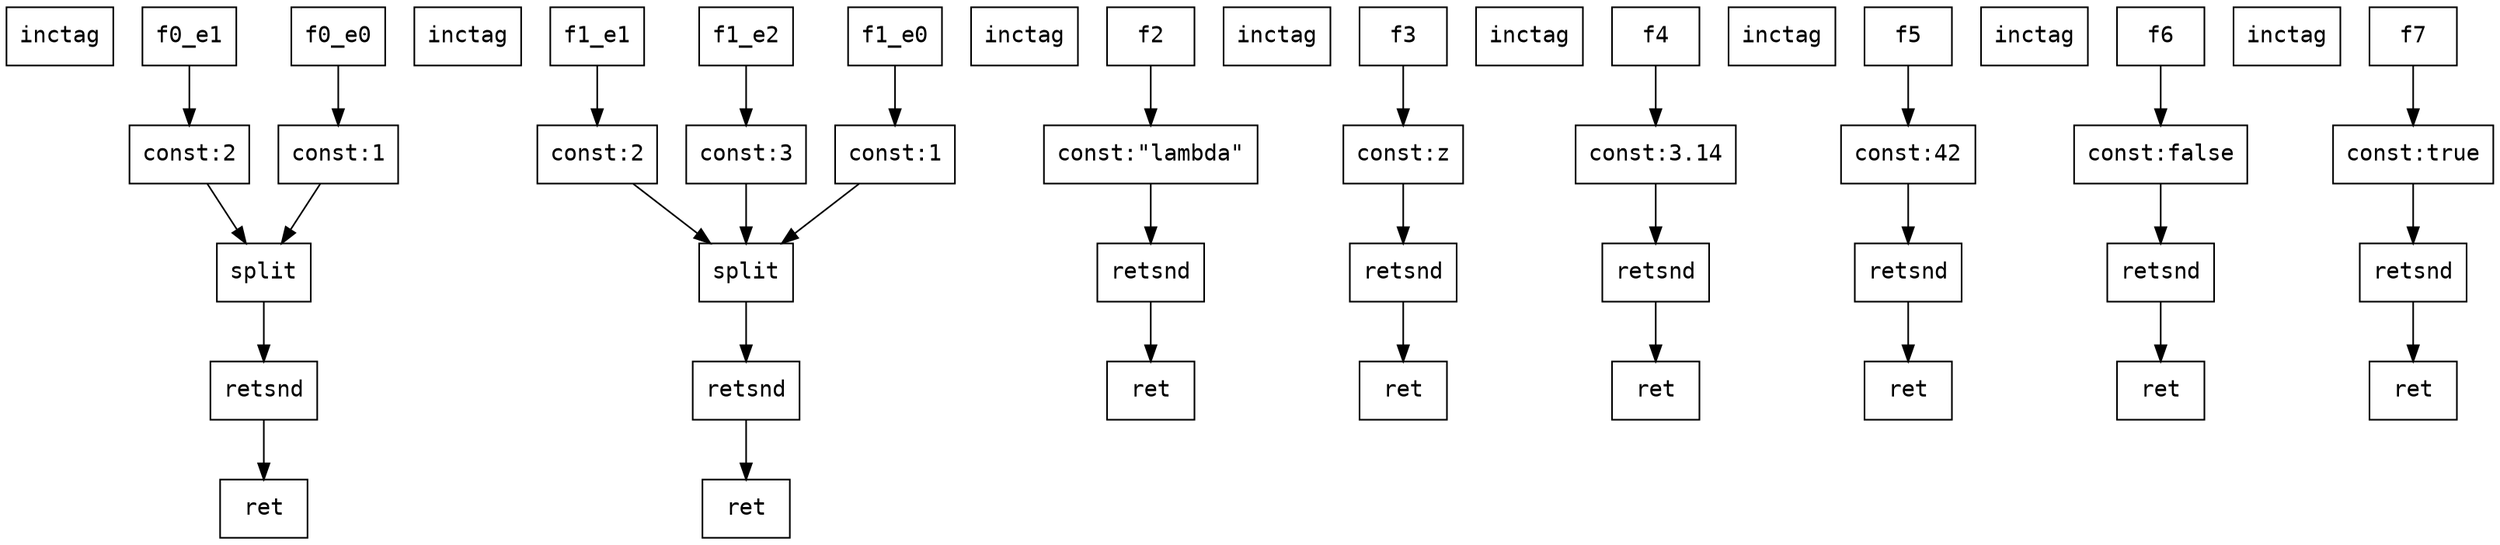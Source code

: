 digraph Dataflow {
  node [shape=record, fontname="Courier"];
  f0_inctag [label="inctag"];
  f0_e0_out [label="const:1"];
  f0_e0 -> f0_e0_out;
  f0_e1_out [label="const:2"];
  f0_e1 -> f0_e1_out;
  f0_out [label="split"];
  f0_e0_out -> f0_out;
  f0_e1_out -> f0_out;
  f0_retsnd [label="retsnd"];
  f0_out -> f0_retsnd;
  f0_ret [label="ret"];
  f0_retsnd -> f0_ret;
  f1_inctag [label="inctag"];
  f1_e0_out [label="const:1"];
  f1_e0 -> f1_e0_out;
  f1_e1_out [label="const:2"];
  f1_e1 -> f1_e1_out;
  f1_e2_out [label="const:3"];
  f1_e2 -> f1_e2_out;
  f1_out [label="split"];
  f1_e0_out -> f1_out;
  f1_e1_out -> f1_out;
  f1_e2_out -> f1_out;
  f1_retsnd [label="retsnd"];
  f1_out -> f1_retsnd;
  f1_ret [label="ret"];
  f1_retsnd -> f1_ret;
  f2_inctag [label="inctag"];
  f2_out [label="const:\"lambda\""];
  f2 -> f2_out;
  f2_retsnd [label="retsnd"];
  f2_out -> f2_retsnd;
  f2_ret [label="ret"];
  f2_retsnd -> f2_ret;
  f3_inctag [label="inctag"];
  f3_out [label="const:z"];
  f3 -> f3_out;
  f3_retsnd [label="retsnd"];
  f3_out -> f3_retsnd;
  f3_ret [label="ret"];
  f3_retsnd -> f3_ret;
  f4_inctag [label="inctag"];
  f4_out [label="const:3.14"];
  f4 -> f4_out;
  f4_retsnd [label="retsnd"];
  f4_out -> f4_retsnd;
  f4_ret [label="ret"];
  f4_retsnd -> f4_ret;
  f5_inctag [label="inctag"];
  f5_out [label="const:42"];
  f5 -> f5_out;
  f5_retsnd [label="retsnd"];
  f5_out -> f5_retsnd;
  f5_ret [label="ret"];
  f5_retsnd -> f5_ret;
  f6_inctag [label="inctag"];
  f6_out [label="const:false"];
  f6 -> f6_out;
  f6_retsnd [label="retsnd"];
  f6_out -> f6_retsnd;
  f6_ret [label="ret"];
  f6_retsnd -> f6_ret;
  f7_inctag [label="inctag"];
  f7_out [label="const:true"];
  f7 -> f7_out;
  f7_retsnd [label="retsnd"];
  f7_out -> f7_retsnd;
  f7_ret [label="ret"];
  f7_retsnd -> f7_ret;
}
